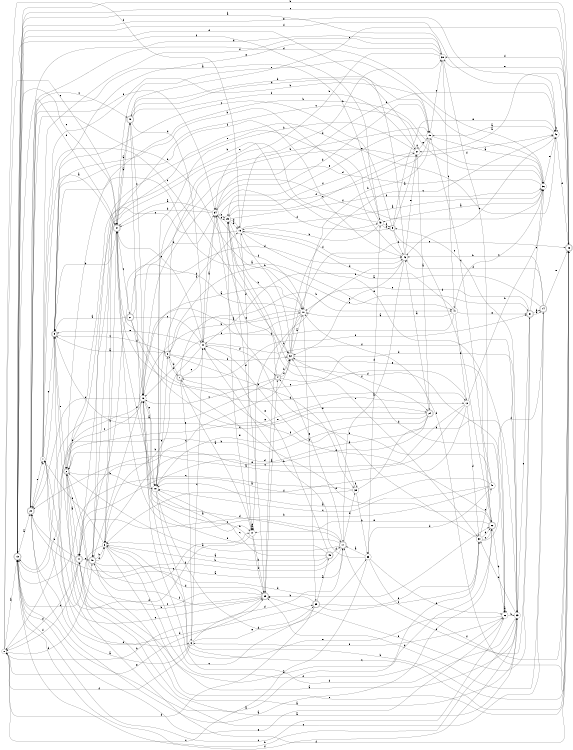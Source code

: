 digraph n40_9 {
__start0 [label="" shape="none"];

rankdir=LR;
size="8,5";

s0 [style="filled", color="black", fillcolor="white" shape="circle", label="0"];
s1 [style="filled", color="black", fillcolor="white" shape="circle", label="1"];
s2 [style="rounded,filled", color="black", fillcolor="white" shape="doublecircle", label="2"];
s3 [style="filled", color="black", fillcolor="white" shape="circle", label="3"];
s4 [style="rounded,filled", color="black", fillcolor="white" shape="doublecircle", label="4"];
s5 [style="rounded,filled", color="black", fillcolor="white" shape="doublecircle", label="5"];
s6 [style="filled", color="black", fillcolor="white" shape="circle", label="6"];
s7 [style="rounded,filled", color="black", fillcolor="white" shape="doublecircle", label="7"];
s8 [style="rounded,filled", color="black", fillcolor="white" shape="doublecircle", label="8"];
s9 [style="rounded,filled", color="black", fillcolor="white" shape="doublecircle", label="9"];
s10 [style="filled", color="black", fillcolor="white" shape="circle", label="10"];
s11 [style="rounded,filled", color="black", fillcolor="white" shape="doublecircle", label="11"];
s12 [style="filled", color="black", fillcolor="white" shape="circle", label="12"];
s13 [style="rounded,filled", color="black", fillcolor="white" shape="doublecircle", label="13"];
s14 [style="rounded,filled", color="black", fillcolor="white" shape="doublecircle", label="14"];
s15 [style="filled", color="black", fillcolor="white" shape="circle", label="15"];
s16 [style="filled", color="black", fillcolor="white" shape="circle", label="16"];
s17 [style="rounded,filled", color="black", fillcolor="white" shape="doublecircle", label="17"];
s18 [style="filled", color="black", fillcolor="white" shape="circle", label="18"];
s19 [style="filled", color="black", fillcolor="white" shape="circle", label="19"];
s20 [style="rounded,filled", color="black", fillcolor="white" shape="doublecircle", label="20"];
s21 [style="rounded,filled", color="black", fillcolor="white" shape="doublecircle", label="21"];
s22 [style="rounded,filled", color="black", fillcolor="white" shape="doublecircle", label="22"];
s23 [style="filled", color="black", fillcolor="white" shape="circle", label="23"];
s24 [style="rounded,filled", color="black", fillcolor="white" shape="doublecircle", label="24"];
s25 [style="filled", color="black", fillcolor="white" shape="circle", label="25"];
s26 [style="filled", color="black", fillcolor="white" shape="circle", label="26"];
s27 [style="filled", color="black", fillcolor="white" shape="circle", label="27"];
s28 [style="rounded,filled", color="black", fillcolor="white" shape="doublecircle", label="28"];
s29 [style="rounded,filled", color="black", fillcolor="white" shape="doublecircle", label="29"];
s30 [style="filled", color="black", fillcolor="white" shape="circle", label="30"];
s31 [style="rounded,filled", color="black", fillcolor="white" shape="doublecircle", label="31"];
s32 [style="rounded,filled", color="black", fillcolor="white" shape="doublecircle", label="32"];
s33 [style="filled", color="black", fillcolor="white" shape="circle", label="33"];
s34 [style="filled", color="black", fillcolor="white" shape="circle", label="34"];
s35 [style="rounded,filled", color="black", fillcolor="white" shape="doublecircle", label="35"];
s36 [style="filled", color="black", fillcolor="white" shape="circle", label="36"];
s37 [style="rounded,filled", color="black", fillcolor="white" shape="doublecircle", label="37"];
s38 [style="filled", color="black", fillcolor="white" shape="circle", label="38"];
s39 [style="filled", color="black", fillcolor="white" shape="circle", label="39"];
s40 [style="rounded,filled", color="black", fillcolor="white" shape="doublecircle", label="40"];
s41 [style="filled", color="black", fillcolor="white" shape="circle", label="41"];
s42 [style="filled", color="black", fillcolor="white" shape="circle", label="42"];
s43 [style="filled", color="black", fillcolor="white" shape="circle", label="43"];
s44 [style="filled", color="black", fillcolor="white" shape="circle", label="44"];
s45 [style="rounded,filled", color="black", fillcolor="white" shape="doublecircle", label="45"];
s46 [style="filled", color="black", fillcolor="white" shape="circle", label="46"];
s47 [style="filled", color="black", fillcolor="white" shape="circle", label="47"];
s48 [style="filled", color="black", fillcolor="white" shape="circle", label="48"];
s49 [style="rounded,filled", color="black", fillcolor="white" shape="doublecircle", label="49"];
s0 -> s13 [label="a"];
s0 -> s29 [label="b"];
s0 -> s37 [label="c"];
s0 -> s40 [label="d"];
s0 -> s29 [label="e"];
s0 -> s15 [label="f"];
s1 -> s37 [label="a"];
s1 -> s36 [label="b"];
s1 -> s32 [label="c"];
s1 -> s35 [label="d"];
s1 -> s9 [label="e"];
s1 -> s38 [label="f"];
s2 -> s11 [label="a"];
s2 -> s18 [label="b"];
s2 -> s16 [label="c"];
s2 -> s22 [label="d"];
s2 -> s12 [label="e"];
s2 -> s28 [label="f"];
s3 -> s23 [label="a"];
s3 -> s37 [label="b"];
s3 -> s13 [label="c"];
s3 -> s29 [label="d"];
s3 -> s1 [label="e"];
s3 -> s26 [label="f"];
s4 -> s13 [label="a"];
s4 -> s32 [label="b"];
s4 -> s16 [label="c"];
s4 -> s23 [label="d"];
s4 -> s34 [label="e"];
s4 -> s32 [label="f"];
s5 -> s27 [label="a"];
s5 -> s2 [label="b"];
s5 -> s9 [label="c"];
s5 -> s22 [label="d"];
s5 -> s42 [label="e"];
s5 -> s46 [label="f"];
s6 -> s20 [label="a"];
s6 -> s28 [label="b"];
s6 -> s44 [label="c"];
s6 -> s17 [label="d"];
s6 -> s35 [label="e"];
s6 -> s0 [label="f"];
s7 -> s47 [label="a"];
s7 -> s41 [label="b"];
s7 -> s44 [label="c"];
s7 -> s8 [label="d"];
s7 -> s6 [label="e"];
s7 -> s31 [label="f"];
s8 -> s9 [label="a"];
s8 -> s39 [label="b"];
s8 -> s31 [label="c"];
s8 -> s7 [label="d"];
s8 -> s42 [label="e"];
s8 -> s32 [label="f"];
s9 -> s41 [label="a"];
s9 -> s20 [label="b"];
s9 -> s8 [label="c"];
s9 -> s6 [label="d"];
s9 -> s2 [label="e"];
s9 -> s46 [label="f"];
s10 -> s8 [label="a"];
s10 -> s40 [label="b"];
s10 -> s29 [label="c"];
s10 -> s35 [label="d"];
s10 -> s16 [label="e"];
s10 -> s34 [label="f"];
s11 -> s23 [label="a"];
s11 -> s20 [label="b"];
s11 -> s32 [label="c"];
s11 -> s0 [label="d"];
s11 -> s40 [label="e"];
s11 -> s0 [label="f"];
s12 -> s20 [label="a"];
s12 -> s36 [label="b"];
s12 -> s2 [label="c"];
s12 -> s30 [label="d"];
s12 -> s37 [label="e"];
s12 -> s3 [label="f"];
s13 -> s20 [label="a"];
s13 -> s23 [label="b"];
s13 -> s37 [label="c"];
s13 -> s37 [label="d"];
s13 -> s26 [label="e"];
s13 -> s43 [label="f"];
s14 -> s44 [label="a"];
s14 -> s46 [label="b"];
s14 -> s2 [label="c"];
s14 -> s29 [label="d"];
s14 -> s28 [label="e"];
s14 -> s46 [label="f"];
s15 -> s36 [label="a"];
s15 -> s38 [label="b"];
s15 -> s2 [label="c"];
s15 -> s47 [label="d"];
s15 -> s26 [label="e"];
s15 -> s46 [label="f"];
s16 -> s10 [label="a"];
s16 -> s10 [label="b"];
s16 -> s20 [label="c"];
s16 -> s17 [label="d"];
s16 -> s18 [label="e"];
s16 -> s0 [label="f"];
s17 -> s2 [label="a"];
s17 -> s16 [label="b"];
s17 -> s37 [label="c"];
s17 -> s39 [label="d"];
s17 -> s4 [label="e"];
s17 -> s20 [label="f"];
s18 -> s47 [label="a"];
s18 -> s19 [label="b"];
s18 -> s28 [label="c"];
s18 -> s33 [label="d"];
s18 -> s8 [label="e"];
s18 -> s15 [label="f"];
s19 -> s36 [label="a"];
s19 -> s10 [label="b"];
s19 -> s38 [label="c"];
s19 -> s34 [label="d"];
s19 -> s25 [label="e"];
s19 -> s44 [label="f"];
s20 -> s22 [label="a"];
s20 -> s10 [label="b"];
s20 -> s49 [label="c"];
s20 -> s36 [label="d"];
s20 -> s1 [label="e"];
s20 -> s34 [label="f"];
s21 -> s9 [label="a"];
s21 -> s34 [label="b"];
s21 -> s44 [label="c"];
s21 -> s46 [label="d"];
s21 -> s24 [label="e"];
s21 -> s16 [label="f"];
s22 -> s11 [label="a"];
s22 -> s26 [label="b"];
s22 -> s19 [label="c"];
s22 -> s7 [label="d"];
s22 -> s47 [label="e"];
s22 -> s7 [label="f"];
s23 -> s11 [label="a"];
s23 -> s30 [label="b"];
s23 -> s5 [label="c"];
s23 -> s16 [label="d"];
s23 -> s31 [label="e"];
s23 -> s13 [label="f"];
s24 -> s46 [label="a"];
s24 -> s13 [label="b"];
s24 -> s9 [label="c"];
s24 -> s3 [label="d"];
s24 -> s11 [label="e"];
s24 -> s18 [label="f"];
s25 -> s15 [label="a"];
s25 -> s32 [label="b"];
s25 -> s27 [label="c"];
s25 -> s15 [label="d"];
s25 -> s30 [label="e"];
s25 -> s36 [label="f"];
s26 -> s26 [label="a"];
s26 -> s23 [label="b"];
s26 -> s13 [label="c"];
s26 -> s25 [label="d"];
s26 -> s16 [label="e"];
s26 -> s6 [label="f"];
s27 -> s24 [label="a"];
s27 -> s18 [label="b"];
s27 -> s27 [label="c"];
s27 -> s49 [label="d"];
s27 -> s19 [label="e"];
s27 -> s25 [label="f"];
s28 -> s27 [label="a"];
s28 -> s13 [label="b"];
s28 -> s13 [label="c"];
s28 -> s10 [label="d"];
s28 -> s38 [label="e"];
s28 -> s38 [label="f"];
s29 -> s4 [label="a"];
s29 -> s9 [label="b"];
s29 -> s2 [label="c"];
s29 -> s25 [label="d"];
s29 -> s1 [label="e"];
s29 -> s40 [label="f"];
s30 -> s13 [label="a"];
s30 -> s34 [label="b"];
s30 -> s22 [label="c"];
s30 -> s22 [label="d"];
s30 -> s48 [label="e"];
s30 -> s14 [label="f"];
s31 -> s14 [label="a"];
s31 -> s14 [label="b"];
s31 -> s36 [label="c"];
s31 -> s17 [label="d"];
s31 -> s47 [label="e"];
s31 -> s29 [label="f"];
s32 -> s10 [label="a"];
s32 -> s15 [label="b"];
s32 -> s42 [label="c"];
s32 -> s26 [label="d"];
s32 -> s28 [label="e"];
s32 -> s24 [label="f"];
s33 -> s17 [label="a"];
s33 -> s44 [label="b"];
s33 -> s0 [label="c"];
s33 -> s43 [label="d"];
s33 -> s26 [label="e"];
s33 -> s28 [label="f"];
s34 -> s37 [label="a"];
s34 -> s37 [label="b"];
s34 -> s25 [label="c"];
s34 -> s42 [label="d"];
s34 -> s25 [label="e"];
s34 -> s43 [label="f"];
s35 -> s45 [label="a"];
s35 -> s29 [label="b"];
s35 -> s3 [label="c"];
s35 -> s0 [label="d"];
s35 -> s30 [label="e"];
s35 -> s30 [label="f"];
s36 -> s43 [label="a"];
s36 -> s2 [label="b"];
s36 -> s40 [label="c"];
s36 -> s16 [label="d"];
s36 -> s42 [label="e"];
s36 -> s16 [label="f"];
s37 -> s49 [label="a"];
s37 -> s9 [label="b"];
s37 -> s21 [label="c"];
s37 -> s12 [label="d"];
s37 -> s19 [label="e"];
s37 -> s18 [label="f"];
s38 -> s13 [label="a"];
s38 -> s34 [label="b"];
s38 -> s41 [label="c"];
s38 -> s20 [label="d"];
s38 -> s9 [label="e"];
s38 -> s22 [label="f"];
s39 -> s18 [label="a"];
s39 -> s33 [label="b"];
s39 -> s13 [label="c"];
s39 -> s23 [label="d"];
s39 -> s32 [label="e"];
s39 -> s39 [label="f"];
s40 -> s17 [label="a"];
s40 -> s3 [label="b"];
s40 -> s47 [label="c"];
s40 -> s42 [label="d"];
s40 -> s28 [label="e"];
s40 -> s3 [label="f"];
s41 -> s10 [label="a"];
s41 -> s12 [label="b"];
s41 -> s36 [label="c"];
s41 -> s15 [label="d"];
s41 -> s31 [label="e"];
s41 -> s40 [label="f"];
s42 -> s19 [label="a"];
s42 -> s42 [label="b"];
s42 -> s46 [label="c"];
s42 -> s28 [label="d"];
s42 -> s13 [label="e"];
s42 -> s13 [label="f"];
s43 -> s20 [label="a"];
s43 -> s15 [label="b"];
s43 -> s3 [label="c"];
s43 -> s5 [label="d"];
s43 -> s11 [label="e"];
s43 -> s5 [label="f"];
s44 -> s34 [label="a"];
s44 -> s3 [label="b"];
s44 -> s37 [label="c"];
s44 -> s4 [label="d"];
s44 -> s9 [label="e"];
s44 -> s23 [label="f"];
s45 -> s3 [label="a"];
s45 -> s3 [label="b"];
s45 -> s18 [label="c"];
s45 -> s17 [label="d"];
s45 -> s44 [label="e"];
s45 -> s49 [label="f"];
s46 -> s17 [label="a"];
s46 -> s9 [label="b"];
s46 -> s32 [label="c"];
s46 -> s13 [label="d"];
s46 -> s27 [label="e"];
s46 -> s10 [label="f"];
s47 -> s47 [label="a"];
s47 -> s29 [label="b"];
s47 -> s47 [label="c"];
s47 -> s1 [label="d"];
s47 -> s25 [label="e"];
s47 -> s29 [label="f"];
s48 -> s18 [label="a"];
s48 -> s11 [label="b"];
s48 -> s18 [label="c"];
s48 -> s33 [label="d"];
s48 -> s32 [label="e"];
s48 -> s44 [label="f"];
s49 -> s37 [label="a"];
s49 -> s19 [label="b"];
s49 -> s16 [label="c"];
s49 -> s44 [label="d"];
s49 -> s28 [label="e"];
s49 -> s27 [label="f"];

}